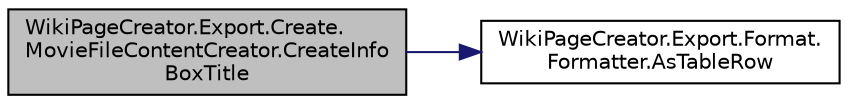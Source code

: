 digraph "WikiPageCreator.Export.Create.MovieFileContentCreator.CreateInfoBoxTitle"
{
 // LATEX_PDF_SIZE
  edge [fontname="Helvetica",fontsize="10",labelfontname="Helvetica",labelfontsize="10"];
  node [fontname="Helvetica",fontsize="10",shape=record];
  rankdir="LR";
  Node1 [label="WikiPageCreator.Export.Create.\lMovieFileContentCreator.CreateInfo\lBoxTitle",height=0.2,width=0.4,color="black", fillcolor="grey75", style="filled", fontcolor="black",tooltip="Creates the formatted infobox title field of the movie page."];
  Node1 -> Node2 [color="midnightblue",fontsize="10",style="solid",fontname="Helvetica"];
  Node2 [label="WikiPageCreator.Export.Format.\lFormatter.AsTableRow",height=0.2,width=0.4,color="black", fillcolor="white", style="filled",URL="$d3/d2c/class_wiki_page_creator_1_1_export_1_1_format_1_1_formatter.html#ae592fd4befb7c3fdb3c17dc38b069ef4",tooltip="Formats the given data as a table row."];
}
